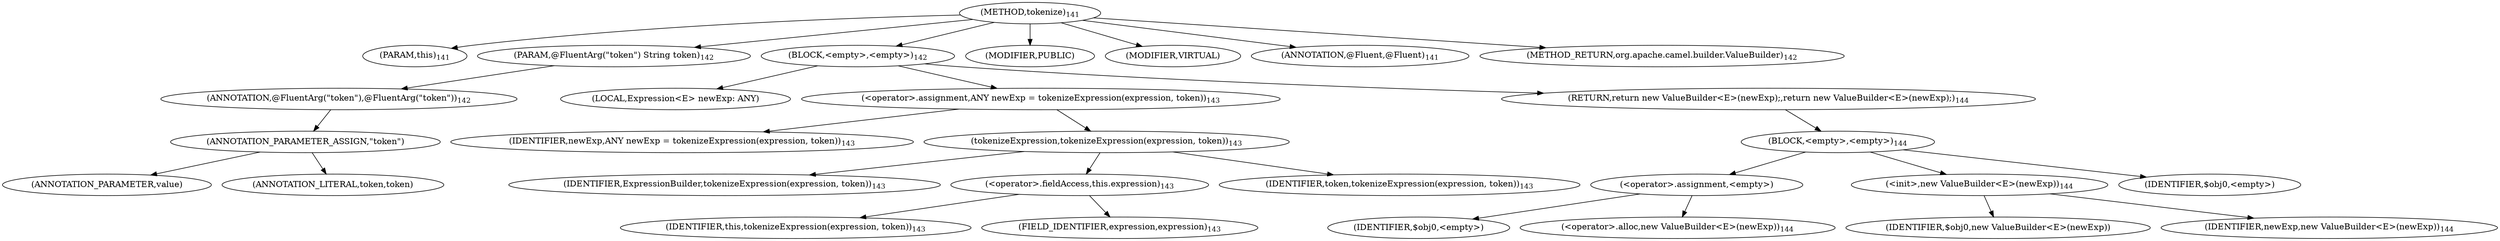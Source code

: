 digraph "tokenize" {  
"383" [label = <(METHOD,tokenize)<SUB>141</SUB>> ]
"384" [label = <(PARAM,this)<SUB>141</SUB>> ]
"385" [label = <(PARAM,@FluentArg(&quot;token&quot;) String token)<SUB>142</SUB>> ]
"386" [label = <(ANNOTATION,@FluentArg(&quot;token&quot;),@FluentArg(&quot;token&quot;))<SUB>142</SUB>> ]
"387" [label = <(ANNOTATION_PARAMETER_ASSIGN,&quot;token&quot;)> ]
"388" [label = <(ANNOTATION_PARAMETER,value)> ]
"389" [label = <(ANNOTATION_LITERAL,token,token)> ]
"390" [label = <(BLOCK,&lt;empty&gt;,&lt;empty&gt;)<SUB>142</SUB>> ]
"391" [label = <(LOCAL,Expression&lt;E&gt; newExp: ANY)> ]
"392" [label = <(&lt;operator&gt;.assignment,ANY newExp = tokenizeExpression(expression, token))<SUB>143</SUB>> ]
"393" [label = <(IDENTIFIER,newExp,ANY newExp = tokenizeExpression(expression, token))<SUB>143</SUB>> ]
"394" [label = <(tokenizeExpression,tokenizeExpression(expression, token))<SUB>143</SUB>> ]
"395" [label = <(IDENTIFIER,ExpressionBuilder,tokenizeExpression(expression, token))<SUB>143</SUB>> ]
"396" [label = <(&lt;operator&gt;.fieldAccess,this.expression)<SUB>143</SUB>> ]
"397" [label = <(IDENTIFIER,this,tokenizeExpression(expression, token))<SUB>143</SUB>> ]
"398" [label = <(FIELD_IDENTIFIER,expression,expression)<SUB>143</SUB>> ]
"399" [label = <(IDENTIFIER,token,tokenizeExpression(expression, token))<SUB>143</SUB>> ]
"400" [label = <(RETURN,return new ValueBuilder&lt;E&gt;(newExp);,return new ValueBuilder&lt;E&gt;(newExp);)<SUB>144</SUB>> ]
"401" [label = <(BLOCK,&lt;empty&gt;,&lt;empty&gt;)<SUB>144</SUB>> ]
"402" [label = <(&lt;operator&gt;.assignment,&lt;empty&gt;)> ]
"403" [label = <(IDENTIFIER,$obj0,&lt;empty&gt;)> ]
"404" [label = <(&lt;operator&gt;.alloc,new ValueBuilder&lt;E&gt;(newExp))<SUB>144</SUB>> ]
"405" [label = <(&lt;init&gt;,new ValueBuilder&lt;E&gt;(newExp))<SUB>144</SUB>> ]
"406" [label = <(IDENTIFIER,$obj0,new ValueBuilder&lt;E&gt;(newExp))> ]
"407" [label = <(IDENTIFIER,newExp,new ValueBuilder&lt;E&gt;(newExp))<SUB>144</SUB>> ]
"408" [label = <(IDENTIFIER,$obj0,&lt;empty&gt;)> ]
"409" [label = <(MODIFIER,PUBLIC)> ]
"410" [label = <(MODIFIER,VIRTUAL)> ]
"411" [label = <(ANNOTATION,@Fluent,@Fluent)<SUB>141</SUB>> ]
"412" [label = <(METHOD_RETURN,org.apache.camel.builder.ValueBuilder)<SUB>142</SUB>> ]
  "383" -> "384" 
  "383" -> "385" 
  "383" -> "390" 
  "383" -> "409" 
  "383" -> "410" 
  "383" -> "411" 
  "383" -> "412" 
  "385" -> "386" 
  "386" -> "387" 
  "387" -> "388" 
  "387" -> "389" 
  "390" -> "391" 
  "390" -> "392" 
  "390" -> "400" 
  "392" -> "393" 
  "392" -> "394" 
  "394" -> "395" 
  "394" -> "396" 
  "394" -> "399" 
  "396" -> "397" 
  "396" -> "398" 
  "400" -> "401" 
  "401" -> "402" 
  "401" -> "405" 
  "401" -> "408" 
  "402" -> "403" 
  "402" -> "404" 
  "405" -> "406" 
  "405" -> "407" 
}
